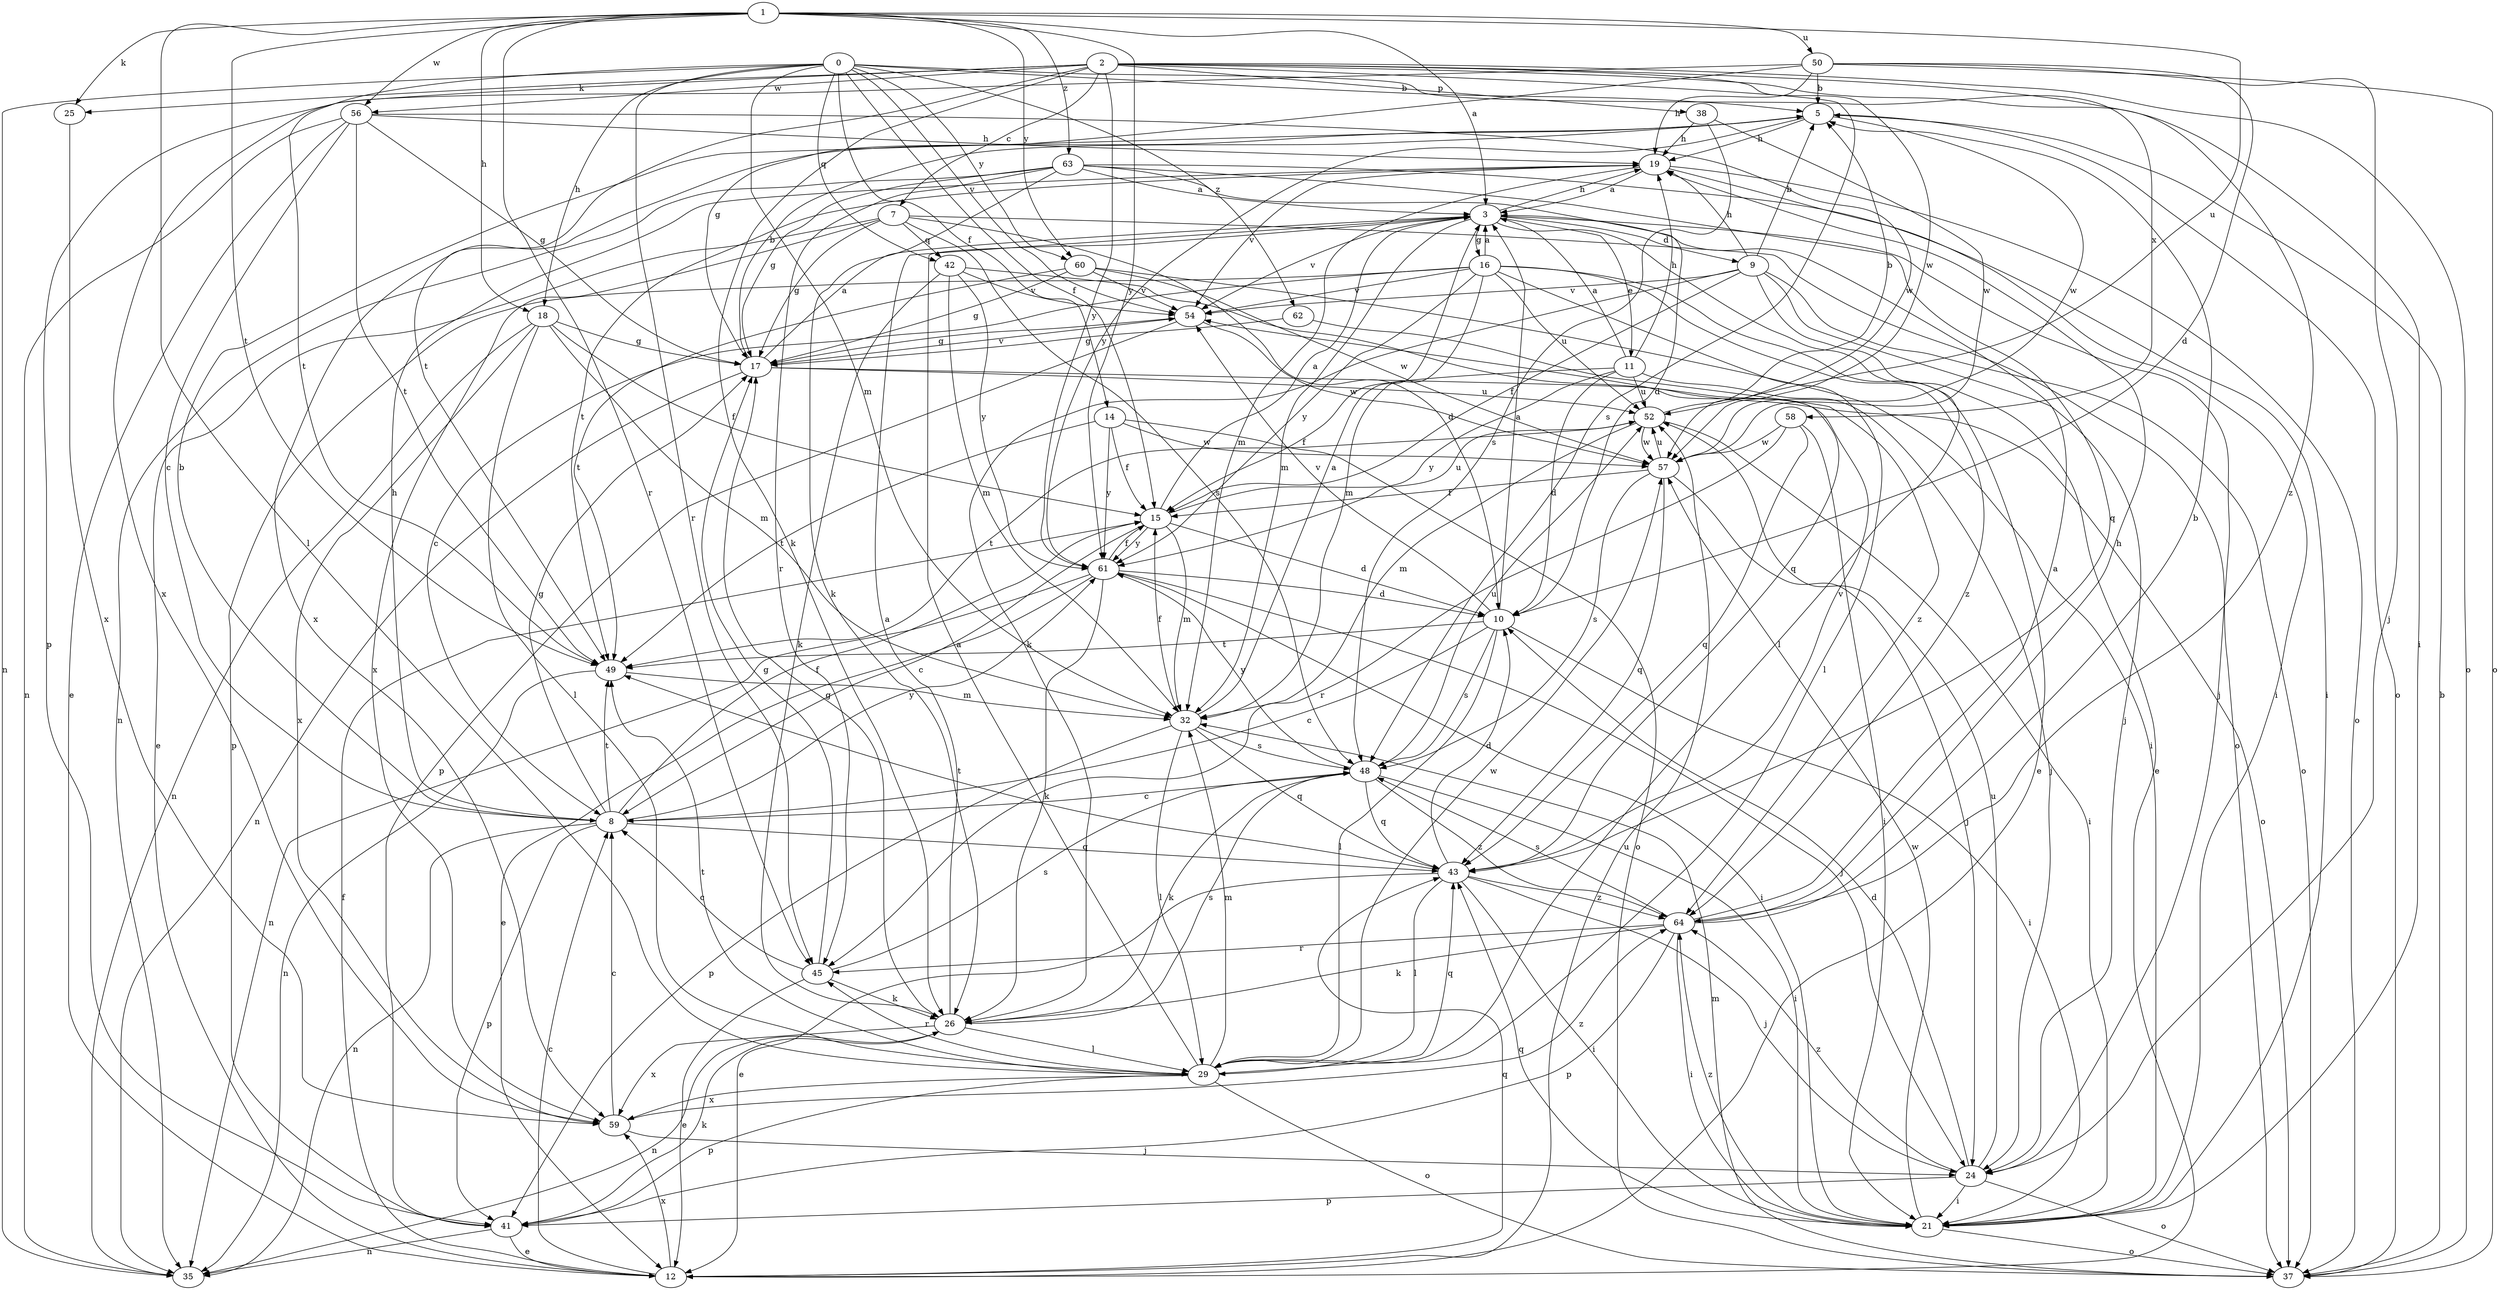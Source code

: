 strict digraph  {
0;
1;
2;
3;
5;
7;
8;
9;
10;
11;
12;
14;
15;
16;
17;
18;
19;
21;
24;
25;
26;
29;
32;
35;
37;
38;
41;
42;
43;
45;
48;
49;
50;
52;
54;
56;
57;
58;
59;
60;
61;
62;
63;
64;
0 -> 5  [label=b];
0 -> 14  [label=f];
0 -> 15  [label=f];
0 -> 18  [label=h];
0 -> 32  [label=m];
0 -> 35  [label=n];
0 -> 42  [label=q];
0 -> 45  [label=r];
0 -> 49  [label=t];
0 -> 54  [label=v];
0 -> 58  [label=x];
0 -> 60  [label=y];
0 -> 62  [label=z];
1 -> 3  [label=a];
1 -> 18  [label=h];
1 -> 25  [label=k];
1 -> 29  [label=l];
1 -> 45  [label=r];
1 -> 49  [label=t];
1 -> 50  [label=u];
1 -> 52  [label=u];
1 -> 56  [label=w];
1 -> 60  [label=y];
1 -> 61  [label=y];
1 -> 63  [label=z];
2 -> 7  [label=c];
2 -> 21  [label=i];
2 -> 25  [label=k];
2 -> 26  [label=k];
2 -> 37  [label=o];
2 -> 38  [label=p];
2 -> 48  [label=s];
2 -> 49  [label=t];
2 -> 56  [label=w];
2 -> 57  [label=w];
2 -> 59  [label=x];
2 -> 61  [label=y];
2 -> 64  [label=z];
3 -> 9  [label=d];
3 -> 11  [label=e];
3 -> 16  [label=g];
3 -> 19  [label=h];
3 -> 24  [label=j];
3 -> 29  [label=l];
3 -> 32  [label=m];
3 -> 54  [label=v];
5 -> 19  [label=h];
5 -> 37  [label=o];
5 -> 57  [label=w];
5 -> 59  [label=x];
5 -> 61  [label=y];
7 -> 10  [label=d];
7 -> 12  [label=e];
7 -> 17  [label=g];
7 -> 37  [label=o];
7 -> 42  [label=q];
7 -> 48  [label=s];
7 -> 59  [label=x];
8 -> 5  [label=b];
8 -> 15  [label=f];
8 -> 17  [label=g];
8 -> 19  [label=h];
8 -> 35  [label=n];
8 -> 41  [label=p];
8 -> 43  [label=q];
8 -> 49  [label=t];
8 -> 61  [label=y];
9 -> 5  [label=b];
9 -> 12  [label=e];
9 -> 15  [label=f];
9 -> 19  [label=h];
9 -> 24  [label=j];
9 -> 26  [label=k];
9 -> 37  [label=o];
9 -> 54  [label=v];
10 -> 3  [label=a];
10 -> 8  [label=c];
10 -> 21  [label=i];
10 -> 29  [label=l];
10 -> 48  [label=s];
10 -> 49  [label=t];
10 -> 54  [label=v];
11 -> 3  [label=a];
11 -> 10  [label=d];
11 -> 15  [label=f];
11 -> 19  [label=h];
11 -> 24  [label=j];
11 -> 52  [label=u];
11 -> 61  [label=y];
12 -> 8  [label=c];
12 -> 15  [label=f];
12 -> 43  [label=q];
12 -> 52  [label=u];
12 -> 59  [label=x];
14 -> 15  [label=f];
14 -> 37  [label=o];
14 -> 49  [label=t];
14 -> 57  [label=w];
14 -> 61  [label=y];
15 -> 3  [label=a];
15 -> 8  [label=c];
15 -> 10  [label=d];
15 -> 32  [label=m];
15 -> 52  [label=u];
15 -> 61  [label=y];
16 -> 3  [label=a];
16 -> 8  [label=c];
16 -> 12  [label=e];
16 -> 29  [label=l];
16 -> 32  [label=m];
16 -> 41  [label=p];
16 -> 52  [label=u];
16 -> 54  [label=v];
16 -> 61  [label=y];
16 -> 64  [label=z];
17 -> 3  [label=a];
17 -> 5  [label=b];
17 -> 35  [label=n];
17 -> 37  [label=o];
17 -> 52  [label=u];
17 -> 54  [label=v];
18 -> 15  [label=f];
18 -> 17  [label=g];
18 -> 29  [label=l];
18 -> 32  [label=m];
18 -> 35  [label=n];
18 -> 59  [label=x];
19 -> 3  [label=a];
19 -> 21  [label=i];
19 -> 32  [label=m];
19 -> 37  [label=o];
19 -> 49  [label=t];
19 -> 54  [label=v];
21 -> 37  [label=o];
21 -> 43  [label=q];
21 -> 57  [label=w];
21 -> 64  [label=z];
24 -> 10  [label=d];
24 -> 21  [label=i];
24 -> 37  [label=o];
24 -> 41  [label=p];
24 -> 52  [label=u];
24 -> 64  [label=z];
25 -> 59  [label=x];
26 -> 3  [label=a];
26 -> 17  [label=g];
26 -> 29  [label=l];
26 -> 35  [label=n];
26 -> 48  [label=s];
26 -> 59  [label=x];
29 -> 3  [label=a];
29 -> 32  [label=m];
29 -> 37  [label=o];
29 -> 41  [label=p];
29 -> 43  [label=q];
29 -> 45  [label=r];
29 -> 49  [label=t];
29 -> 57  [label=w];
29 -> 59  [label=x];
32 -> 3  [label=a];
32 -> 15  [label=f];
32 -> 29  [label=l];
32 -> 41  [label=p];
32 -> 43  [label=q];
32 -> 48  [label=s];
37 -> 5  [label=b];
37 -> 32  [label=m];
38 -> 19  [label=h];
38 -> 48  [label=s];
38 -> 57  [label=w];
41 -> 12  [label=e];
41 -> 26  [label=k];
41 -> 35  [label=n];
42 -> 26  [label=k];
42 -> 32  [label=m];
42 -> 43  [label=q];
42 -> 54  [label=v];
42 -> 61  [label=y];
43 -> 10  [label=d];
43 -> 12  [label=e];
43 -> 21  [label=i];
43 -> 24  [label=j];
43 -> 29  [label=l];
43 -> 49  [label=t];
43 -> 54  [label=v];
43 -> 64  [label=z];
45 -> 8  [label=c];
45 -> 12  [label=e];
45 -> 17  [label=g];
45 -> 26  [label=k];
45 -> 48  [label=s];
48 -> 8  [label=c];
48 -> 21  [label=i];
48 -> 26  [label=k];
48 -> 43  [label=q];
48 -> 52  [label=u];
48 -> 61  [label=y];
48 -> 64  [label=z];
49 -> 32  [label=m];
49 -> 35  [label=n];
50 -> 5  [label=b];
50 -> 10  [label=d];
50 -> 17  [label=g];
50 -> 19  [label=h];
50 -> 24  [label=j];
50 -> 37  [label=o];
50 -> 41  [label=p];
52 -> 5  [label=b];
52 -> 21  [label=i];
52 -> 32  [label=m];
52 -> 49  [label=t];
52 -> 57  [label=w];
54 -> 17  [label=g];
54 -> 41  [label=p];
54 -> 57  [label=w];
56 -> 8  [label=c];
56 -> 12  [label=e];
56 -> 17  [label=g];
56 -> 19  [label=h];
56 -> 35  [label=n];
56 -> 49  [label=t];
56 -> 57  [label=w];
57 -> 15  [label=f];
57 -> 24  [label=j];
57 -> 43  [label=q];
57 -> 48  [label=s];
57 -> 52  [label=u];
58 -> 21  [label=i];
58 -> 43  [label=q];
58 -> 45  [label=r];
58 -> 57  [label=w];
59 -> 8  [label=c];
59 -> 24  [label=j];
59 -> 64  [label=z];
60 -> 17  [label=g];
60 -> 21  [label=i];
60 -> 49  [label=t];
60 -> 54  [label=v];
60 -> 57  [label=w];
61 -> 10  [label=d];
61 -> 12  [label=e];
61 -> 15  [label=f];
61 -> 21  [label=i];
61 -> 24  [label=j];
61 -> 26  [label=k];
61 -> 35  [label=n];
62 -> 17  [label=g];
62 -> 64  [label=z];
63 -> 3  [label=a];
63 -> 10  [label=d];
63 -> 17  [label=g];
63 -> 21  [label=i];
63 -> 26  [label=k];
63 -> 35  [label=n];
63 -> 43  [label=q];
63 -> 45  [label=r];
64 -> 3  [label=a];
64 -> 5  [label=b];
64 -> 19  [label=h];
64 -> 21  [label=i];
64 -> 26  [label=k];
64 -> 41  [label=p];
64 -> 45  [label=r];
64 -> 48  [label=s];
}
